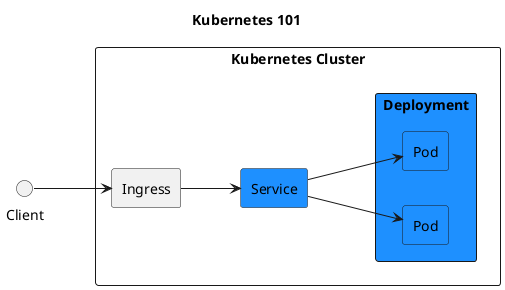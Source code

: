@startuml

title Kubernetes 101
skinparam componentStyle rectangle
left to right direction

component "Kubernetes Cluster" as Cluster {
  [Ingress]
  [Service] #DodgerBlue

  component "Deployment" #DodgerBlue {
    [Pod] as Pod1 #DodgerBlue
    [Pod] as Pod2 #DodgerBlue

    [Pod1] -[hidden]> [Pod2]
  }

  [Ingress] --> [Service]
  [Service] --> [Pod1]
  [Service] --> [Pod2]
}

Client --> Ingress

@enduml
